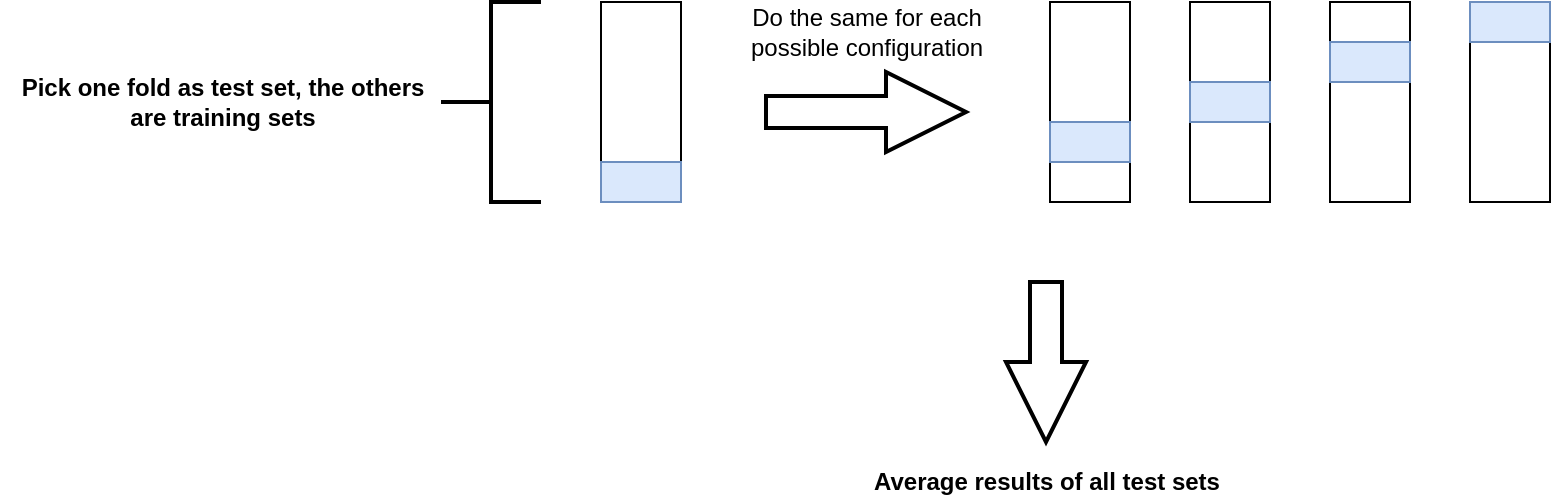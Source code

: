 <mxfile version="12.7.2" type="device"><diagram id="i7S_WkU6v5blqUYMBmJ7" name="Page-1"><mxGraphModel dx="1424" dy="742" grid="0" gridSize="10" guides="1" tooltips="1" connect="1" arrows="1" fold="1" page="1" pageScale="1" pageWidth="827" pageHeight="1169" math="0" shadow="0"><root><mxCell id="0"/><mxCell id="1" parent="0"/><mxCell id="rPS8VAsYviNH_pziPofl-5" value="" style="rounded=0;whiteSpace=wrap;html=1;fillColor=#FFFFFF;rotation=90;strokeColor=#000000;" parent="1" vertex="1"><mxGeometry x="292.5" y="190" width="100" height="40" as="geometry"/></mxCell><mxCell id="rPS8VAsYviNH_pziPofl-6" value="" style="rounded=0;whiteSpace=wrap;html=1;fillColor=#FFFFFF;rotation=90;" parent="1" vertex="1"><mxGeometry x="517" y="190" width="100" height="40" as="geometry"/></mxCell><mxCell id="rPS8VAsYviNH_pziPofl-7" value="" style="rounded=0;whiteSpace=wrap;html=1;fillColor=#FFFFFF;rotation=90;" parent="1" vertex="1"><mxGeometry x="587" y="190" width="100" height="40" as="geometry"/></mxCell><mxCell id="rPS8VAsYviNH_pziPofl-8" value="" style="rounded=0;whiteSpace=wrap;html=1;fillColor=#FFFFFF;rotation=90;" parent="1" vertex="1"><mxGeometry x="657" y="190" width="100" height="40" as="geometry"/></mxCell><mxCell id="rPS8VAsYviNH_pziPofl-9" value="" style="rounded=0;whiteSpace=wrap;html=1;rotation=90;" parent="1" vertex="1"><mxGeometry x="727" y="190" width="100" height="40" as="geometry"/></mxCell><mxCell id="rPS8VAsYviNH_pziPofl-10" value="" style="rounded=0;whiteSpace=wrap;html=1;fillColor=#dae8fc;strokeColor=#6c8ebf;" parent="1" vertex="1"><mxGeometry x="322.5" y="240" width="40" height="20" as="geometry"/></mxCell><mxCell id="rPS8VAsYviNH_pziPofl-14" value="" style="rounded=0;whiteSpace=wrap;html=1;fillColor=#dae8fc;strokeColor=#6c8ebf;" parent="1" vertex="1"><mxGeometry x="547" y="220" width="40" height="20" as="geometry"/></mxCell><mxCell id="rPS8VAsYviNH_pziPofl-16" value="" style="rounded=0;whiteSpace=wrap;html=1;fillColor=#dae8fc;strokeColor=#6c8ebf;" parent="1" vertex="1"><mxGeometry x="617" y="200" width="40" height="20" as="geometry"/></mxCell><mxCell id="rPS8VAsYviNH_pziPofl-17" value="" style="rounded=0;whiteSpace=wrap;html=1;fillColor=#dae8fc;strokeColor=#6c8ebf;" parent="1" vertex="1"><mxGeometry x="687" y="180" width="40" height="20" as="geometry"/></mxCell><mxCell id="rPS8VAsYviNH_pziPofl-18" value="" style="rounded=0;whiteSpace=wrap;html=1;fillColor=#dae8fc;strokeColor=#6c8ebf;" parent="1" vertex="1"><mxGeometry x="757" y="160" width="40" height="20" as="geometry"/></mxCell><mxCell id="B-ou5iltr-DNs28ecmVC-2" value="" style="strokeWidth=2;html=1;shape=mxgraph.flowchart.annotation_2;align=left;labelPosition=right;pointerEvents=1;fillColor=#000000;gradientColor=#ffffff;" parent="1" vertex="1"><mxGeometry x="242.5" y="160" width="50" height="100" as="geometry"/></mxCell><mxCell id="B-ou5iltr-DNs28ecmVC-3" value="&lt;div&gt;&lt;b&gt;Pick one fold as test set, the others &lt;br&gt;&lt;/b&gt;&lt;/div&gt;&lt;div&gt;&lt;b&gt;are training sets&lt;/b&gt;&lt;/div&gt;" style="text;html=1;align=center;verticalAlign=middle;resizable=0;points=[];;autosize=1;" parent="1" vertex="1"><mxGeometry x="22.5" y="195" width="220" height="30" as="geometry"/></mxCell><mxCell id="B-ou5iltr-DNs28ecmVC-5" value="&lt;div&gt;Do the same for each &lt;br&gt;&lt;/div&gt;&lt;div&gt;possible configuration&lt;/div&gt;" style="text;html=1;align=center;verticalAlign=middle;resizable=0;points=[];;autosize=1;" parent="1" vertex="1"><mxGeometry x="385" y="160" width="140" height="30" as="geometry"/></mxCell><mxCell id="B-ou5iltr-DNs28ecmVC-6" value="" style="verticalLabelPosition=bottom;verticalAlign=top;html=1;strokeWidth=2;shape=mxgraph.arrows2.arrow;dy=0.6;dx=40;notch=0;fillColor=#FFFFFF;gradientColor=#ffffff;" parent="1" vertex="1"><mxGeometry x="405" y="195" width="100" height="40" as="geometry"/></mxCell><mxCell id="B-ou5iltr-DNs28ecmVC-7" value="" style="verticalLabelPosition=bottom;verticalAlign=top;html=1;strokeWidth=2;shape=mxgraph.arrows2.arrow;dy=0.6;dx=40;notch=0;fillColor=#FFFFFF;gradientColor=#ffffff;rotation=90;" parent="1" vertex="1"><mxGeometry x="505" y="320" width="80" height="40" as="geometry"/></mxCell><mxCell id="B-ou5iltr-DNs28ecmVC-8" value="&lt;b&gt;Average results of all test sets&lt;/b&gt;" style="text;html=1;align=center;verticalAlign=middle;resizable=0;points=[];;autosize=1;" parent="1" vertex="1"><mxGeometry x="450" y="390" width="190" height="20" as="geometry"/></mxCell></root></mxGraphModel></diagram></mxfile>